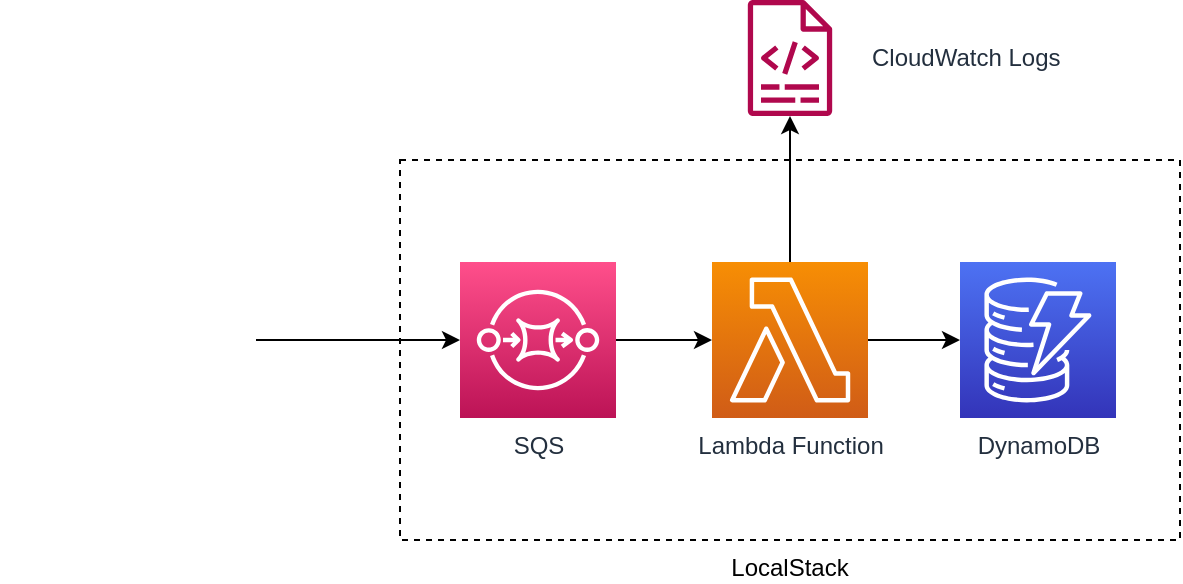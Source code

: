 <mxfile version="16.1.0" type="device"><diagram id="91xHC54BShkcOvdHTYoW" name="Page-1"><mxGraphModel dx="1022" dy="434" grid="1" gridSize="10" guides="1" tooltips="1" connect="1" arrows="1" fold="1" page="1" pageScale="1" pageWidth="850" pageHeight="1100" math="0" shadow="0"><root><mxCell id="0"/><mxCell id="1" parent="0"/><mxCell id="D7Orbn6geMb_27yI1gg4-1" value="LocalStack" style="rounded=0;whiteSpace=wrap;html=1;dashed=1;labelPosition=center;verticalLabelPosition=bottom;align=center;verticalAlign=top;" parent="1" vertex="1"><mxGeometry x="240" y="450" width="390" height="190" as="geometry"/></mxCell><mxCell id="D7Orbn6geMb_27yI1gg4-2" value="CloudWatch Logs" style="sketch=0;outlineConnect=0;fontColor=#232F3E;gradientColor=none;fillColor=#B0084D;strokeColor=none;dashed=0;verticalLabelPosition=middle;verticalAlign=middle;align=left;html=1;fontSize=12;fontStyle=0;aspect=fixed;pointerEvents=1;shape=mxgraph.aws4.logs;labelPosition=right;" parent="1" vertex="1"><mxGeometry x="396" y="370" width="78" height="58" as="geometry"/></mxCell><mxCell id="D7Orbn6geMb_27yI1gg4-11" value="" style="edgeStyle=orthogonalEdgeStyle;rounded=0;orthogonalLoop=1;jettySize=auto;html=1;" parent="1" source="D7Orbn6geMb_27yI1gg4-5" target="D7Orbn6geMb_27yI1gg4-6" edge="1"><mxGeometry relative="1" as="geometry"/></mxCell><mxCell id="D7Orbn6geMb_27yI1gg4-5" value="SQS" style="sketch=0;points=[[0,0,0],[0.25,0,0],[0.5,0,0],[0.75,0,0],[1,0,0],[0,1,0],[0.25,1,0],[0.5,1,0],[0.75,1,0],[1,1,0],[0,0.25,0],[0,0.5,0],[0,0.75,0],[1,0.25,0],[1,0.5,0],[1,0.75,0]];outlineConnect=0;fontColor=#232F3E;gradientColor=#FF4F8B;gradientDirection=north;fillColor=#BC1356;strokeColor=#ffffff;dashed=0;verticalLabelPosition=bottom;verticalAlign=top;align=center;html=1;fontSize=12;fontStyle=0;aspect=fixed;shape=mxgraph.aws4.resourceIcon;resIcon=mxgraph.aws4.sqs;" parent="1" vertex="1"><mxGeometry x="270" y="501" width="78" height="78" as="geometry"/></mxCell><mxCell id="D7Orbn6geMb_27yI1gg4-12" value="" style="edgeStyle=orthogonalEdgeStyle;rounded=0;orthogonalLoop=1;jettySize=auto;html=1;" parent="1" source="D7Orbn6geMb_27yI1gg4-6" target="D7Orbn6geMb_27yI1gg4-7" edge="1"><mxGeometry relative="1" as="geometry"/></mxCell><mxCell id="D7Orbn6geMb_27yI1gg4-13" value="" style="edgeStyle=orthogonalEdgeStyle;rounded=0;orthogonalLoop=1;jettySize=auto;html=1;" parent="1" source="D7Orbn6geMb_27yI1gg4-6" target="D7Orbn6geMb_27yI1gg4-2" edge="1"><mxGeometry relative="1" as="geometry"/></mxCell><mxCell id="D7Orbn6geMb_27yI1gg4-6" value="Lambda Function" style="sketch=0;points=[[0,0,0],[0.25,0,0],[0.5,0,0],[0.75,0,0],[1,0,0],[0,1,0],[0.25,1,0],[0.5,1,0],[0.75,1,0],[1,1,0],[0,0.25,0],[0,0.5,0],[0,0.75,0],[1,0.25,0],[1,0.5,0],[1,0.75,0]];outlineConnect=0;fontColor=#232F3E;gradientColor=#F78E04;gradientDirection=north;fillColor=#D05C17;strokeColor=#ffffff;dashed=0;verticalLabelPosition=bottom;verticalAlign=top;align=center;html=1;fontSize=12;fontStyle=0;aspect=fixed;shape=mxgraph.aws4.resourceIcon;resIcon=mxgraph.aws4.lambda;" parent="1" vertex="1"><mxGeometry x="396" y="501" width="78" height="78" as="geometry"/></mxCell><mxCell id="D7Orbn6geMb_27yI1gg4-7" value="DynamoDB" style="sketch=0;points=[[0,0,0],[0.25,0,0],[0.5,0,0],[0.75,0,0],[1,0,0],[0,1,0],[0.25,1,0],[0.5,1,0],[0.75,1,0],[1,1,0],[0,0.25,0],[0,0.5,0],[0,0.75,0],[1,0.25,0],[1,0.5,0],[1,0.75,0]];outlineConnect=0;fontColor=#232F3E;gradientColor=#4D72F3;gradientDirection=north;fillColor=#3334B9;strokeColor=#ffffff;dashed=0;verticalLabelPosition=bottom;verticalAlign=top;align=center;html=1;fontSize=12;fontStyle=0;aspect=fixed;shape=mxgraph.aws4.resourceIcon;resIcon=mxgraph.aws4.dynamodb;" parent="1" vertex="1"><mxGeometry x="520" y="501" width="78" height="78" as="geometry"/></mxCell><mxCell id="D7Orbn6geMb_27yI1gg4-10" value="" style="edgeStyle=orthogonalEdgeStyle;rounded=0;orthogonalLoop=1;jettySize=auto;html=1;" parent="1" source="D7Orbn6geMb_27yI1gg4-9" target="D7Orbn6geMb_27yI1gg4-5" edge="1"><mxGeometry relative="1" as="geometry"/></mxCell><mxCell id="D7Orbn6geMb_27yI1gg4-9" value="" style="shape=image;html=1;verticalAlign=top;verticalLabelPosition=bottom;labelBackgroundColor=#ffffff;imageAspect=0;aspect=fixed;image=https://cdn4.iconfinder.com/data/icons/scripting-and-programming-languages/512/660277-Python_logo-128.png;dashed=1;" parent="1" vertex="1"><mxGeometry x="40" y="476" width="128" height="128" as="geometry"/></mxCell></root></mxGraphModel></diagram></mxfile>